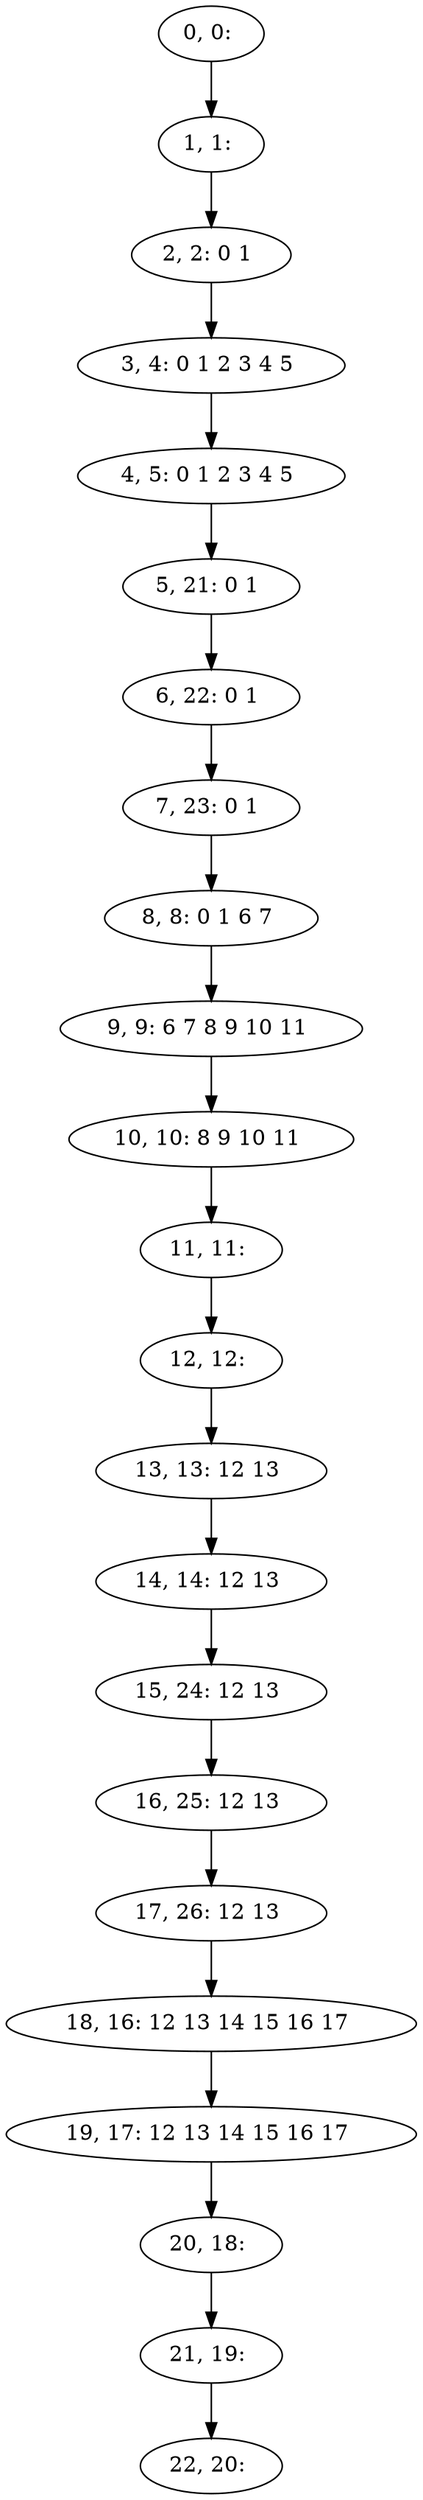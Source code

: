 digraph G {
0[label="0, 0: "];
1[label="1, 1: "];
2[label="2, 2: 0 1 "];
3[label="3, 4: 0 1 2 3 4 5 "];
4[label="4, 5: 0 1 2 3 4 5 "];
5[label="5, 21: 0 1 "];
6[label="6, 22: 0 1 "];
7[label="7, 23: 0 1 "];
8[label="8, 8: 0 1 6 7 "];
9[label="9, 9: 6 7 8 9 10 11 "];
10[label="10, 10: 8 9 10 11 "];
11[label="11, 11: "];
12[label="12, 12: "];
13[label="13, 13: 12 13 "];
14[label="14, 14: 12 13 "];
15[label="15, 24: 12 13 "];
16[label="16, 25: 12 13 "];
17[label="17, 26: 12 13 "];
18[label="18, 16: 12 13 14 15 16 17 "];
19[label="19, 17: 12 13 14 15 16 17 "];
20[label="20, 18: "];
21[label="21, 19: "];
22[label="22, 20: "];
0->1 ;
1->2 ;
2->3 ;
3->4 ;
4->5 ;
5->6 ;
6->7 ;
7->8 ;
8->9 ;
9->10 ;
10->11 ;
11->12 ;
12->13 ;
13->14 ;
14->15 ;
15->16 ;
16->17 ;
17->18 ;
18->19 ;
19->20 ;
20->21 ;
21->22 ;
}
